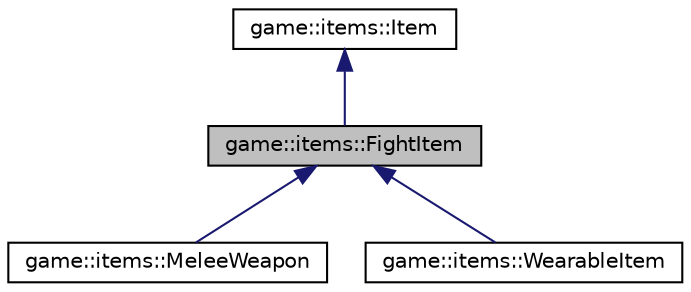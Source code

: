 digraph "game::items::FightItem"
{
 // LATEX_PDF_SIZE
  edge [fontname="Helvetica",fontsize="10",labelfontname="Helvetica",labelfontsize="10"];
  node [fontname="Helvetica",fontsize="10",shape=record];
  Node1 [label="game::items::FightItem",height=0.2,width=0.4,color="black", fillcolor="grey75", style="filled", fontcolor="black",tooltip="A FightItem is an object that has a role in combat."];
  Node2 -> Node1 [dir="back",color="midnightblue",fontsize="10",style="solid",fontname="Helvetica"];
  Node2 [label="game::items::Item",height=0.2,width=0.4,color="black", fillcolor="white", style="filled",URL="$classgame_1_1items_1_1_item.html",tooltip="An item is an object an entity can own and use."];
  Node1 -> Node3 [dir="back",color="midnightblue",fontsize="10",style="solid",fontname="Helvetica"];
  Node3 [label="game::items::MeleeWeapon",height=0.2,width=0.4,color="black", fillcolor="white", style="filled",URL="$classgame_1_1items_1_1_melee_weapon.html",tooltip="A Melee Weapon is used to make physical damages, for example a sword."];
  Node1 -> Node4 [dir="back",color="midnightblue",fontsize="10",style="solid",fontname="Helvetica"];
  Node4 [label="game::items::WearableItem",height=0.2,width=0.4,color="black", fillcolor="white", style="filled",URL="$classgame_1_1items_1_1_wearable_item.html",tooltip=" "];
}

